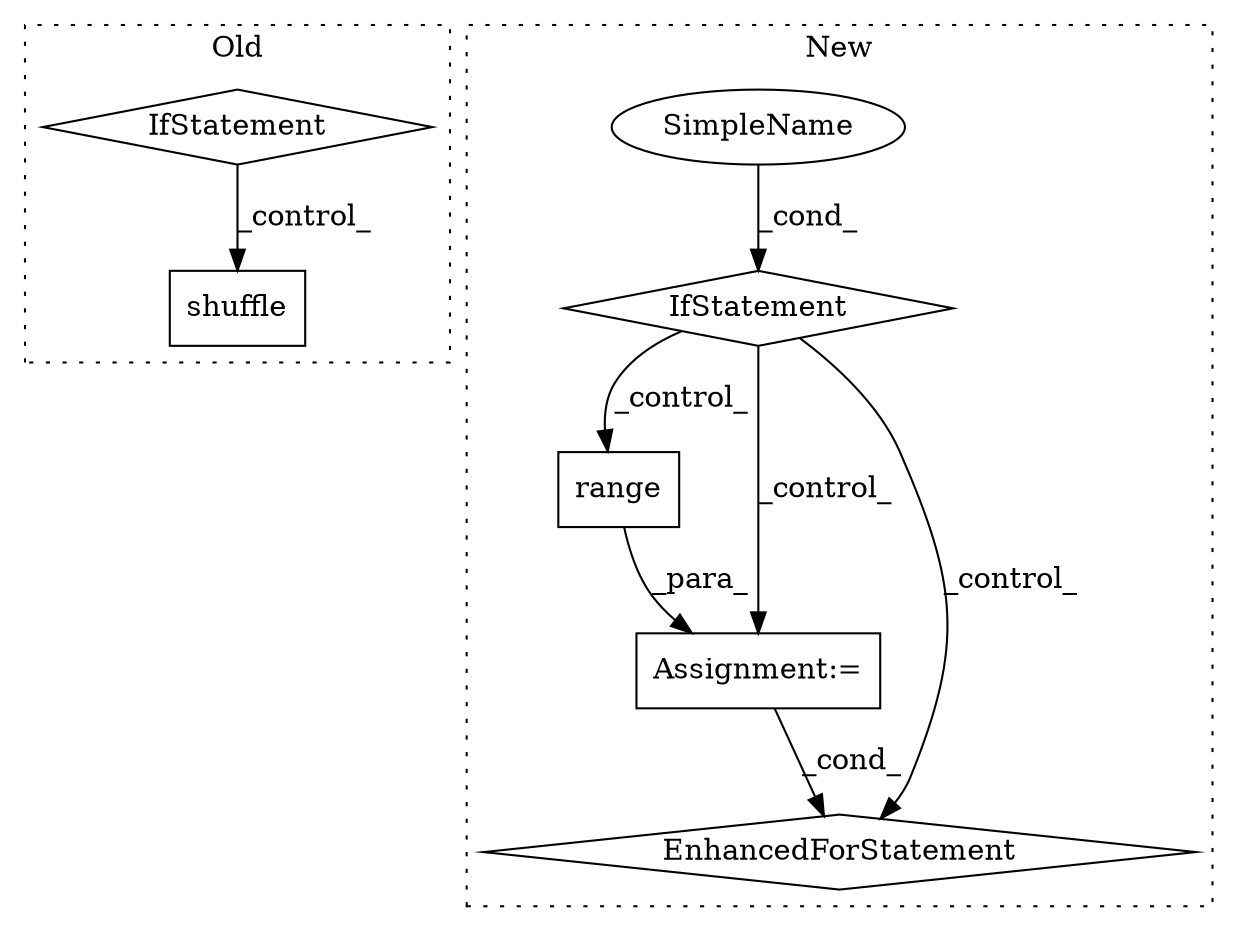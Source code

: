 digraph G {
subgraph cluster0 {
1 [label="shuffle" a="32" s="6693,6709" l="8,1" shape="box"];
4 [label="IfStatement" a="25" s="6654,6676" l="4,2" shape="diamond"];
label = "Old";
style="dotted";
}
subgraph cluster1 {
2 [label="range" a="32" s="3678,3692" l="6,1" shape="box"];
3 [label="Assignment:=" a="7" s="3613,3693" l="57,2" shape="box"];
5 [label="IfStatement" a="25" s="3504,3527" l="4,2" shape="diamond"];
6 [label="SimpleName" a="42" s="" l="" shape="ellipse"];
7 [label="EnhancedForStatement" a="70" s="3613,3693" l="57,2" shape="diamond"];
label = "New";
style="dotted";
}
2 -> 3 [label="_para_"];
3 -> 7 [label="_cond_"];
4 -> 1 [label="_control_"];
5 -> 2 [label="_control_"];
5 -> 3 [label="_control_"];
5 -> 7 [label="_control_"];
6 -> 5 [label="_cond_"];
}